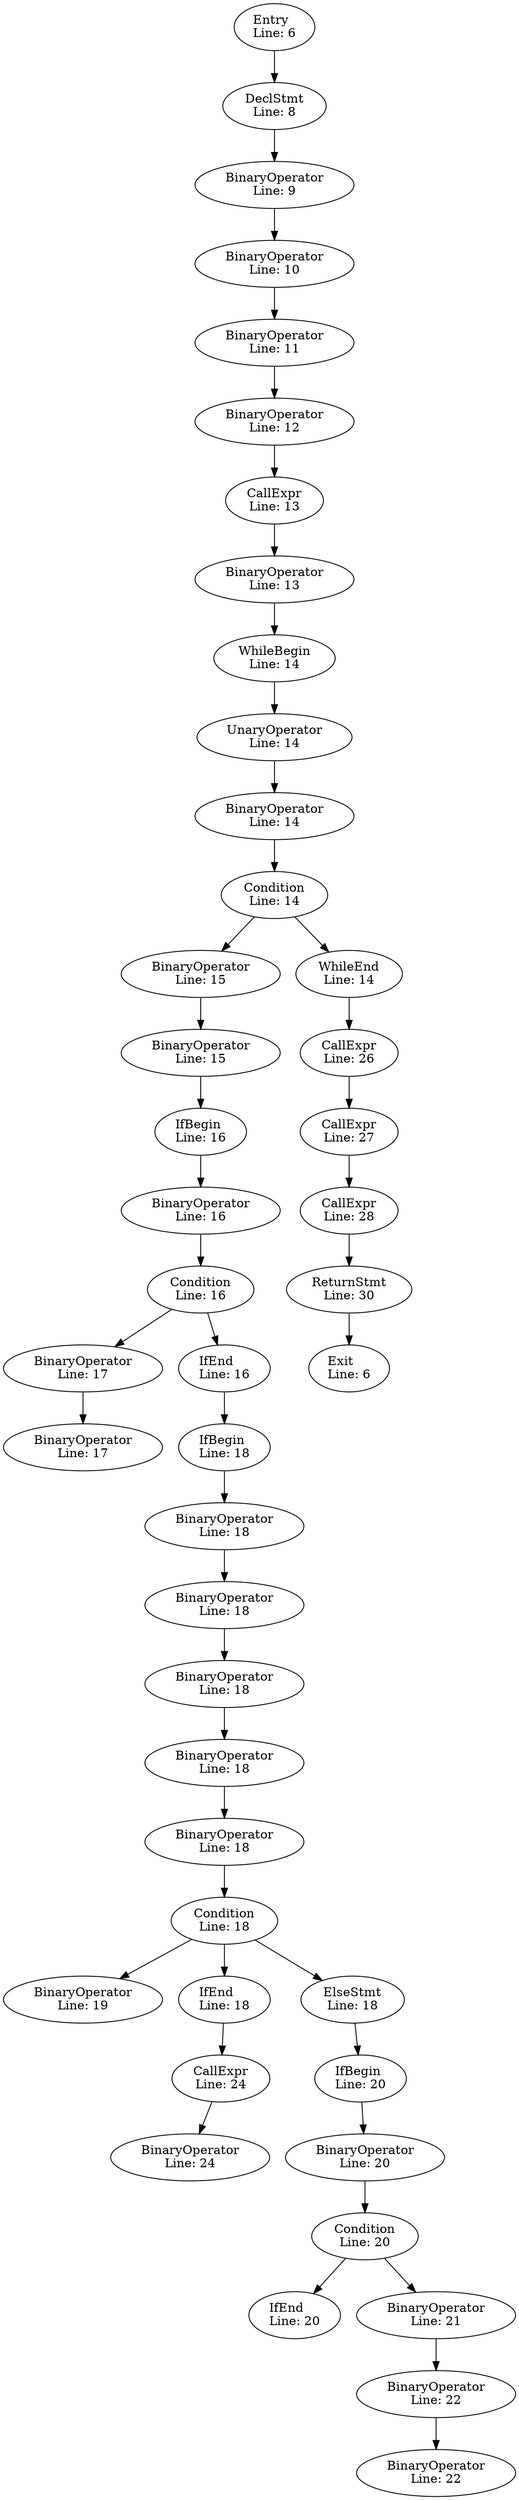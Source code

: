 digraph dominators {

"48" [label="BinaryOperator\lLine: 17"]
"41#Condition" -> "48"
"67" [label="BinaryOperator\lLine: 19"]
"52#Condition" -> "67"
"79" [label="BinaryOperator\lLine: 22"]
"81" -> "79"
"52#End" [label="IfEnd\lLine: 18"]
"52#Condition" -> "52#End"
"70#End" [label="IfEnd\lLine: 20"]
"70#Condition" -> "70#End"
"70#Condition" [label="Condition\lLine: 20"]
"71" -> "70#Condition"
"71" [label="BinaryOperator\lLine: 20"]
"70#Begin" -> "71"
"52#Else" [label="ElseStmt\lLine: 18"]
"52#Condition" -> "52#Else"
"76" [label="BinaryOperator\lLine: 21"]
"70#Condition" -> "76"
"53" [label="BinaryOperator\lLine: 18"]
"63" -> "53"
"59" [label="BinaryOperator\lLine: 18"]
"55" -> "59"
"41#End" [label="IfEnd\lLine: 16"]
"41#Condition" -> "41#End"
"42" [label="BinaryOperator\lLine: 16"]
"41#Begin" -> "42"
"35" [label="BinaryOperator\lLine: 15"]
"37" -> "35"
"52#Condition" [label="Condition\lLine: 18"]
"53" -> "52#Condition"
"37" [label="BinaryOperator\lLine: 15"]
"27#Condition" -> "37"
"90" [label="CallExpr\lLine: 26"]
"27#End" -> "90"
"27#End" [label="WhileEnd\lLine: 14"]
"27#Condition" -> "27#End"
"27#Condition" [label="Condition\lLine: 14"]
"28" -> "27#Condition"
"63" [label="BinaryOperator\lLine: 18"]
"54" -> "63"
"28" [label="BinaryOperator\lLine: 14"]
"32" -> "28"
"27#Begin" [label="WhileBegin\lLine: 14"]
"22" -> "27#Begin"
"98" [label="CallExpr\lLine: 27"]
"90" -> "98"
"87" [label="CallExpr\lLine: 24"]
"52#End" -> "87"
"52#Begin" [label="IfBegin\lLine: 18"]
"41#End" -> "52#Begin"
"22" [label="BinaryOperator\lLine: 13"]
"24" -> "22"
"81" [label="BinaryOperator\lLine: 22"]
"76" -> "81"
"85" [label="BinaryOperator\lLine: 24"]
"87" -> "85"
"32" [label="UnaryOperator\lLine: 14"]
"27#Begin" -> "32"
"46" [label="BinaryOperator\lLine: 17"]
"48" -> "46"
"41#Begin" [label="IfBegin\lLine: 16"]
"35" -> "41#Begin"
"106" [label="CallExpr\lLine: 28"]
"98" -> "106"
"114" [label="ReturnStmt\lLine: 30"]
"106" -> "114"
"70#Begin" [label="IfBegin\lLine: 20"]
"52#Else" -> "70#Begin"
"10" [label="BinaryOperator\lLine: 9"]
"4" -> "10"
"24" [label="CallExpr\lLine: 13"]
"19" -> "24"
"19" [label="BinaryOperator\lLine: 12"]
"16" -> "19"
"55" [label="BinaryOperator\lLine: 18"]
"52#Begin" -> "55"
"16" [label="BinaryOperator\lLine: 11"]
"13" -> "16"
"4" [label="DeclStmt\lLine: 8"]
"2#Entry" -> "4"
"2#Exit" [label="Exit\lLine: 6"]
"114" -> "2#Exit"
"54" [label="BinaryOperator\lLine: 18"]
"59" -> "54"
"13" [label="BinaryOperator\lLine: 10"]
"10" -> "13"
"41#Condition" [label="Condition\lLine: 16"]
"42" -> "41#Condition"
"2#Entry" [label="Entry\lLine: 6"]

}
